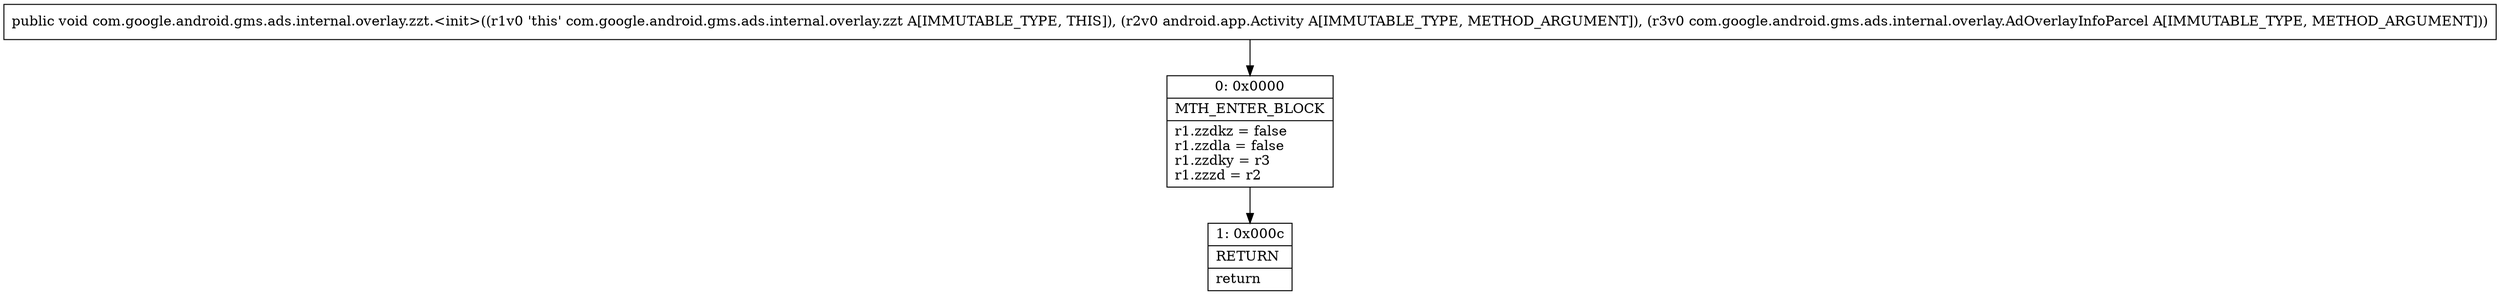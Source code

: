 digraph "CFG forcom.google.android.gms.ads.internal.overlay.zzt.\<init\>(Landroid\/app\/Activity;Lcom\/google\/android\/gms\/ads\/internal\/overlay\/AdOverlayInfoParcel;)V" {
Node_0 [shape=record,label="{0\:\ 0x0000|MTH_ENTER_BLOCK\l|r1.zzdkz = false\lr1.zzdla = false\lr1.zzdky = r3\lr1.zzzd = r2\l}"];
Node_1 [shape=record,label="{1\:\ 0x000c|RETURN\l|return\l}"];
MethodNode[shape=record,label="{public void com.google.android.gms.ads.internal.overlay.zzt.\<init\>((r1v0 'this' com.google.android.gms.ads.internal.overlay.zzt A[IMMUTABLE_TYPE, THIS]), (r2v0 android.app.Activity A[IMMUTABLE_TYPE, METHOD_ARGUMENT]), (r3v0 com.google.android.gms.ads.internal.overlay.AdOverlayInfoParcel A[IMMUTABLE_TYPE, METHOD_ARGUMENT])) }"];
MethodNode -> Node_0;
Node_0 -> Node_1;
}

